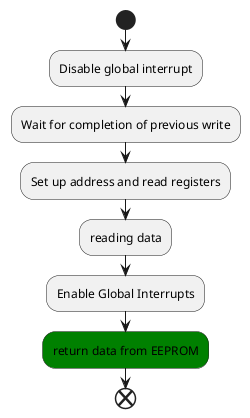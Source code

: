 @startuml inline_umlgraph_1.png
start
:Disable global interrupt;
:Wait for completion of previous write;
:Set up address and read registers;
:reading data;
:Enable Global Interrupts;
#green:return data from EEPROM;
end
@enduml
@startuml inline_umlgraph_2.png
robust "EEPROM" as EEPROM
concise "Function" as Func

Func is Cannot_Read
EEPROM is Block_Access

@Func
0 is EnRead
Func -> EEPROM : SET_EEME  
+4 is Cannot_Read

@EEPROM
0 is Allow_Access
+4 is Block_Access
@enduml
@startuml inline_umlgraph_3.png
start
:Disable global interrupt;
:Polling for completion of previous write;
:Polling for completion of bootloader operations(based on Configration);
:Set up address register;
:ُEnable Reading access;
:Read from EEPROM;
 if (check if value is repeated or not?) then (Yes)
 #green:Return from function;
end
 else (no)
:ُEnable Writing access; 
:Write data to EEPROM;
#green:Enable Global Interrupts;
endif
end
@enduml
@startuml inline_umlgraph_4.png
"EEPROM_write\nFunction" -> "CLEAR_BIT\nMacro": SREG Register and bit7  to be cleared Request
"CLEAR_BIT\nMacro" -[#0000FF]-> "EEPROM_write\nFunction": Clearing SREG bit7 Response 

== EEPROM_UPPDATE_OPTIMIZER_ENABLED ==

"EEPROM_write\nFunction" -> "SET_BIT\nMacro": EECR Register and EERE bit to be set Request
"SET_BIT\nMacro" -[#0000FF]-> "EEPROM_write\nFunction": Setting EERE bit Response
@enduml
@startuml inline_umlgraph_5.png
robust "EEPROM" as EEPROM
concise "Function" as Func

Func is Cannot_Write
EEPROM is Block_Access

@Func
0 is EnWrite
Func -> EEPROM : SET_EEME  
+4 is Cannot_Write

@EEPROM
0 is Allow_Access
+4 is Block_Access
@enduml
@startuml inline_umlgraph_6.png
start
:Enable or disable EEPROM interrupt(based on configration);
end
@enduml
@startuml inline_umlgraph_7.png
  start
 :Take major version;
 :Take minor version;
end
@enduml
@startuml inline_umlgraph_8.png
MADC_VidGetSWVersion_function -> MADC_private_file: MADC_SW_MAJOR_VERSION Enumerator value Request
MADC_private_file --> MADC_VidGetSWVersion_function: MADC_SW_MAJOR_VERSION Enumerator value Response
MADC_VidGetSWVersion_function -> MADC_private_file: MADC_SW_MINOR_VERSION Enumerator value Request
MADC_private_file --> MADC_VidGetSWVersion_function: MADC_SW_MINOR_VERSION Enumerator value Response
@enduml
@startuml inline_umlgraph_9.png
start
:Disable global interrupt;
:Wait for completion of previous write;
:Set up address and read registers;
:reading data;
:Enable Global Interrupts;
#green:return data from EEPROM;
end
@enduml
@startuml inline_umlgraph_10.png
robust "EEPROM" as EEPROM
concise "Function" as Func

Func is Cannot_Read
EEPROM is Block_Access

@Func
0 is EnRead
Func -> EEPROM : SET_EEME  
+4 is Cannot_Read

@EEPROM
0 is Allow_Access
+4 is Block_Access
@enduml
@startuml inline_umlgraph_11.png
start
:Disable global interrupt;
:Polling for completion of previous write;
:Polling for completion of bootloader operations(based on Configration);
:Set up address register;
:ُEnable Reading access;
:Read from EEPROM;
 if (check if value is repeated or not?) then (Yes)
 #green:Return from function;
end
 else (no)
:ُEnable Writing access; 
:Write data to EEPROM;
#green:Enable Global Interrupts;
endif
end
@enduml
@startuml inline_umlgraph_12.png
"EEPROM_write\nFunction" -> "CLEAR_BIT\nMacro": SREG Register and bit7  to be cleared Request
"CLEAR_BIT\nMacro" -[#0000FF]-> "EEPROM_write\nFunction": Clearing SREG bit7 Response 

== EEPROM_UPPDATE_OPTIMIZER_ENABLED ==

"EEPROM_write\nFunction" -> "SET_BIT\nMacro": EECR Register and EERE bit to be set Request
"SET_BIT\nMacro" -[#0000FF]-> "EEPROM_write\nFunction": Setting EERE bit Response
@enduml
@startuml inline_umlgraph_13.png
robust "EEPROM" as EEPROM
concise "Function" as Func

Func is Cannot_Write
EEPROM is Block_Access

@Func
0 is EnWrite
Func -> EEPROM : SET_EEME  
+4 is Cannot_Write

@EEPROM
0 is Allow_Access
+4 is Block_Access
@enduml
@startuml inline_umlgraph_14.png
start
:Enable or disable EEPROM interrupt(based on configration);
end
@enduml
@startuml inline_umlgraph_15.png
  start
 :Take major version;
 :Take minor version;
end
@enduml
@startuml inline_umlgraph_16.png
MADC_VidGetSWVersion_function -> MADC_private_file: MADC_SW_MAJOR_VERSION Enumerator value Request
MADC_private_file --> MADC_VidGetSWVersion_function: MADC_SW_MAJOR_VERSION Enumerator value Response
MADC_VidGetSWVersion_function -> MADC_private_file: MADC_SW_MINOR_VERSION Enumerator value Request
MADC_private_file --> MADC_VidGetSWVersion_function: MADC_SW_MINOR_VERSION Enumerator value Response
@enduml
